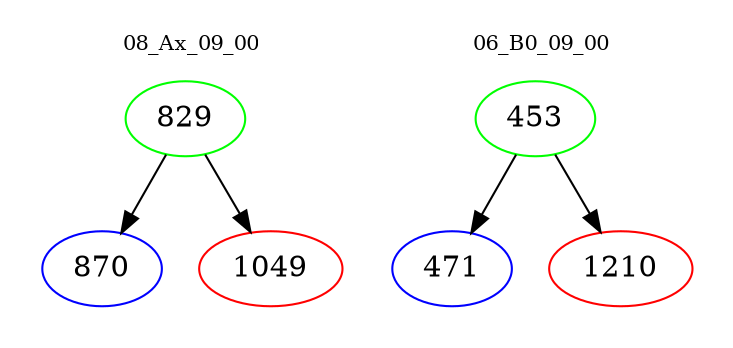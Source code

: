 digraph{
subgraph cluster_0 {
color = white
label = "08_Ax_09_00";
fontsize=10;
T0_829 [label="829", color="green"]
T0_829 -> T0_870 [color="black"]
T0_870 [label="870", color="blue"]
T0_829 -> T0_1049 [color="black"]
T0_1049 [label="1049", color="red"]
}
subgraph cluster_1 {
color = white
label = "06_B0_09_00";
fontsize=10;
T1_453 [label="453", color="green"]
T1_453 -> T1_471 [color="black"]
T1_471 [label="471", color="blue"]
T1_453 -> T1_1210 [color="black"]
T1_1210 [label="1210", color="red"]
}
}
